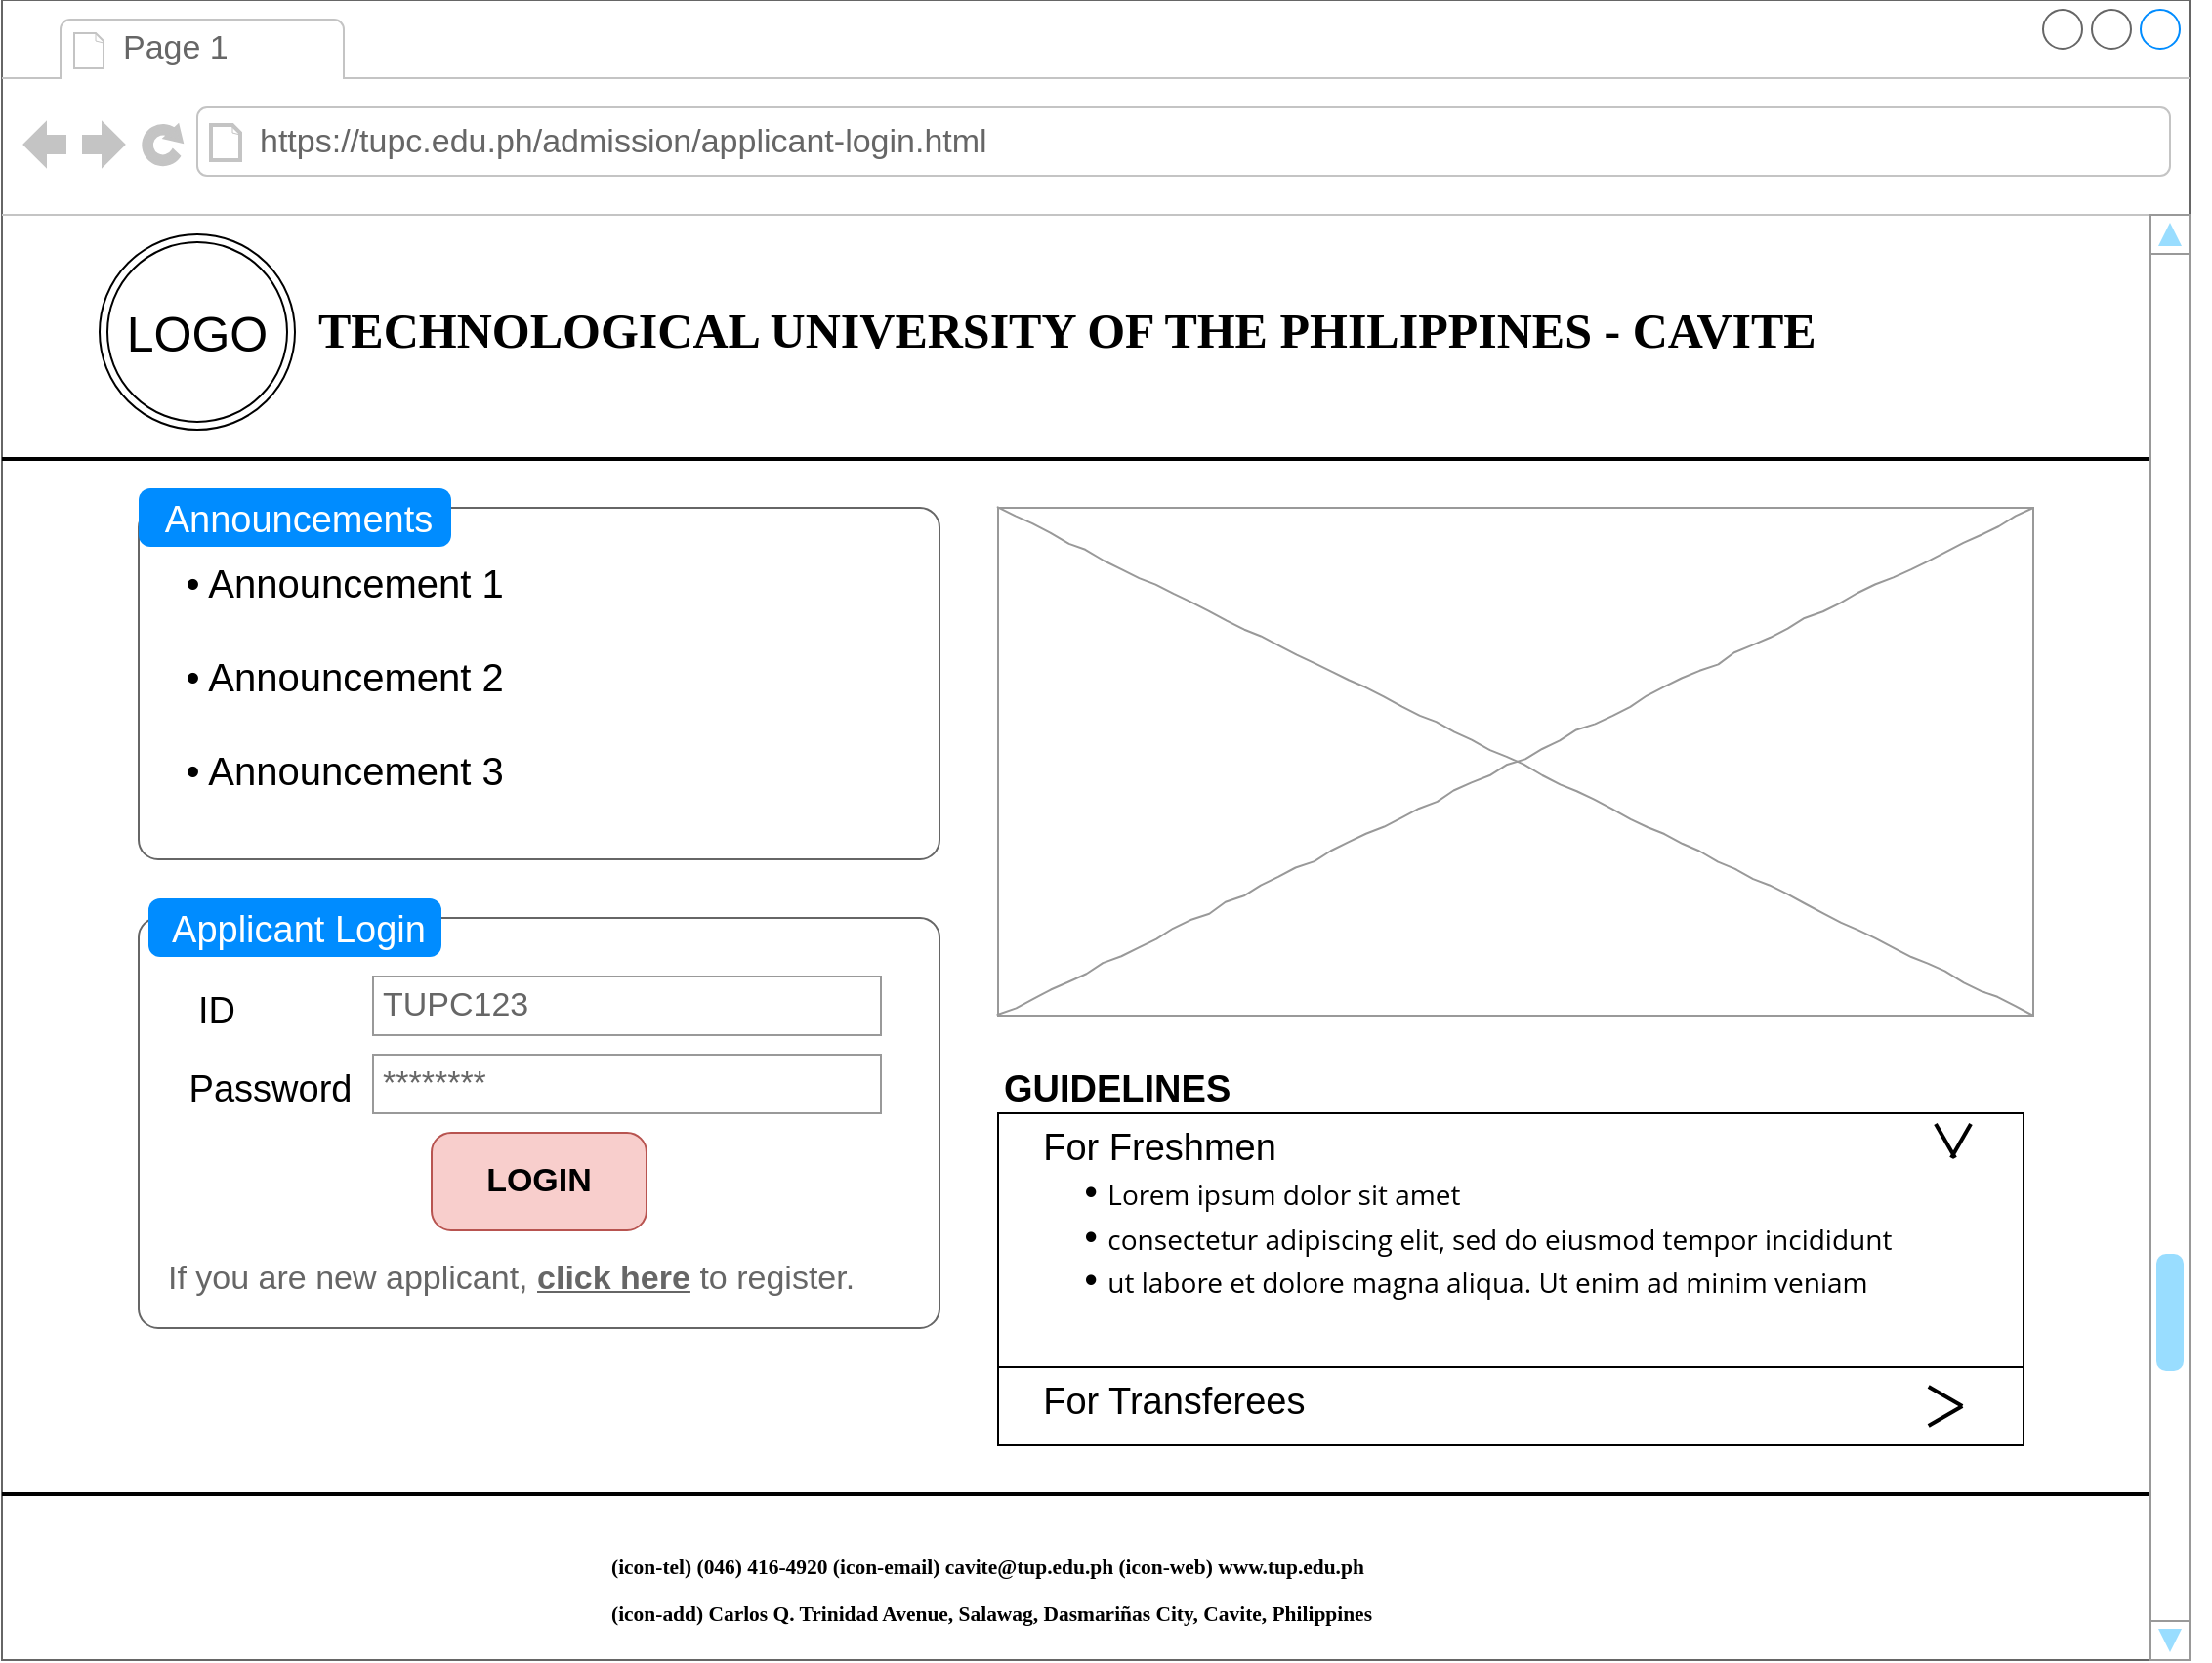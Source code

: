 <mxfile version="15.5.8" type="device"><diagram name="Page-1" id="03018318-947c-dd8e-b7a3-06fadd420f32"><mxGraphModel dx="2547" dy="767" grid="1" gridSize="10" guides="1" tooltips="1" connect="1" arrows="1" fold="1" page="1" pageScale="1" pageWidth="1100" pageHeight="850" background="none" math="0" shadow="0"><root><mxCell id="0"/><mxCell id="1" parent="0"/><mxCell id="G--8dqvZh2dxWR679S_V-2" value="" style="strokeWidth=1;shadow=0;dashed=0;align=center;html=1;shape=mxgraph.mockup.containers.browserWindow;rSize=0;strokeColor=none;strokeColor2=#008cff;strokeColor3=#c4c4c4;mainText=,;recursiveResize=0;fontSize=25;fillColor=none;" parent="1" vertex="1"><mxGeometry width="1120" height="850" as="geometry"/></mxCell><mxCell id="G--8dqvZh2dxWR679S_V-40" value="" style="line;strokeWidth=2;html=1;fontSize=25;" parent="G--8dqvZh2dxWR679S_V-2" vertex="1"><mxGeometry y="760" width="1100" height="10" as="geometry"/></mxCell><mxCell id="G--8dqvZh2dxWR679S_V-3" value="Page 1" style="strokeWidth=1;shadow=0;dashed=0;align=center;html=1;shape=mxgraph.mockup.containers.anchor;fontSize=17;fontColor=#666666;align=left;" parent="G--8dqvZh2dxWR679S_V-2" vertex="1"><mxGeometry x="60" y="12" width="110" height="26" as="geometry"/></mxCell><mxCell id="G--8dqvZh2dxWR679S_V-4" value="https://tupc.edu.ph/admission/applicant-login.html" style="strokeWidth=1;shadow=0;dashed=0;align=center;html=1;shape=mxgraph.mockup.containers.anchor;rSize=0;fontSize=17;fontColor=#666666;align=left;" parent="G--8dqvZh2dxWR679S_V-2" vertex="1"><mxGeometry x="130" y="60" width="250" height="26" as="geometry"/></mxCell><mxCell id="677b7b8949515195-27" value="&lt;h1&gt;&lt;b&gt;&lt;font style=&quot;font-size: 25px&quot;&gt;TECHNOLOGICAL UNIVERSITY OF THE PHILIPPINES - CAVITE&lt;/font&gt;&lt;/b&gt;&lt;/h1&gt;" style="text;html=1;points=[];align=left;verticalAlign=top;spacingTop=-4;fontSize=14;fontFamily=Verdana" parent="G--8dqvZh2dxWR679S_V-2" vertex="1"><mxGeometry x="160" y="130" width="540" height="60" as="geometry"/></mxCell><mxCell id="G--8dqvZh2dxWR679S_V-5" value="LOGO" style="ellipse;shape=doubleEllipse;whiteSpace=wrap;html=1;fontSize=25;" parent="G--8dqvZh2dxWR679S_V-2" vertex="1"><mxGeometry x="50" y="120" width="100" height="100" as="geometry"/></mxCell><mxCell id="677b7b8949515195-16" value="" style="verticalLabelPosition=bottom;shadow=0;dashed=0;align=center;html=1;verticalAlign=top;strokeWidth=1;shape=mxgraph.mockup.graphics.simpleIcon;strokeColor=#999999;rounded=0;labelBackgroundColor=none;fontFamily=Verdana;fontSize=14;fontColor=#000000;comic=1;" parent="G--8dqvZh2dxWR679S_V-2" vertex="1"><mxGeometry x="510" y="260" width="530" height="260" as="geometry"/></mxCell><mxCell id="G--8dqvZh2dxWR679S_V-25" value="" style="line;strokeWidth=2;html=1;fontSize=25;" parent="G--8dqvZh2dxWR679S_V-2" vertex="1"><mxGeometry y="230" width="1100" height="10" as="geometry"/></mxCell><mxCell id="G--8dqvZh2dxWR679S_V-26" value="" style="verticalLabelPosition=bottom;shadow=0;dashed=0;align=center;html=1;verticalAlign=top;strokeWidth=1;shape=mxgraph.mockup.navigation.scrollBar;strokeColor=#999999;barPos=20;fillColor2=#99ddff;strokeColor2=none;direction=north;fontSize=25;" parent="G--8dqvZh2dxWR679S_V-2" vertex="1"><mxGeometry x="1100" y="110" width="30" height="740" as="geometry"/></mxCell><mxCell id="G--8dqvZh2dxWR679S_V-27" value="    • Announcement 1&#10;&#10;    • Announcement 2&#10;&#10;    • Announcement 3" style="shape=mxgraph.mockup.containers.marginRect;rectMarginTop=10;strokeColor=#666666;strokeWidth=1;dashed=0;rounded=1;arcSize=5;recursiveResize=0;fontSize=20;labelPosition=center;verticalLabelPosition=middle;align=left;verticalAlign=middle;" parent="G--8dqvZh2dxWR679S_V-2" vertex="1"><mxGeometry x="70" y="250" width="410" height="190" as="geometry"/></mxCell><mxCell id="G--8dqvZh2dxWR679S_V-28" value="Announcements" style="shape=rect;strokeColor=none;fillColor=#008cff;strokeWidth=1;dashed=0;rounded=1;arcSize=20;fontColor=#ffffff;fontSize=19;spacing=2;spacingTop=-2;align=center;autosize=1;spacingLeft=4;resizeWidth=0;resizeHeight=0;perimeter=none;" parent="G--8dqvZh2dxWR679S_V-27" vertex="1"><mxGeometry width="160" height="30" as="geometry"/></mxCell><mxCell id="G--8dqvZh2dxWR679S_V-29" value="" style="shape=mxgraph.mockup.containers.marginRect;rectMarginTop=10;strokeColor=#666666;strokeWidth=1;dashed=0;rounded=1;arcSize=5;recursiveResize=0;fontSize=20;align=left;verticalAlign=top;" parent="G--8dqvZh2dxWR679S_V-2" vertex="1"><mxGeometry x="70" y="460" width="410" height="220" as="geometry"/></mxCell><mxCell id="G--8dqvZh2dxWR679S_V-30" value="Applicant Login" style="shape=rect;strokeColor=none;fillColor=#008cff;strokeWidth=1;dashed=0;rounded=1;arcSize=20;fontColor=#ffffff;fontSize=19;spacing=2;spacingTop=-2;align=center;autosize=1;spacingLeft=4;resizeWidth=0;resizeHeight=0;perimeter=none;" parent="G--8dqvZh2dxWR679S_V-29" vertex="1"><mxGeometry x="5" width="150" height="30" as="geometry"/></mxCell><mxCell id="G--8dqvZh2dxWR679S_V-31" value="********" style="strokeWidth=1;shadow=0;dashed=0;align=center;html=1;shape=mxgraph.mockup.forms.pwField;strokeColor=#999999;mainText=;align=left;fontColor=#666666;fontSize=17;spacingLeft=3;" parent="G--8dqvZh2dxWR679S_V-29" vertex="1"><mxGeometry x="120" y="80" width="260" height="30" as="geometry"/></mxCell><mxCell id="G--8dqvZh2dxWR679S_V-32" value="ID" style="rounded=0;whiteSpace=wrap;html=1;fontSize=19;align=center;verticalAlign=top;strokeColor=none;" parent="G--8dqvZh2dxWR679S_V-29" vertex="1"><mxGeometry x="20" y="40" width="40" height="30" as="geometry"/></mxCell><mxCell id="G--8dqvZh2dxWR679S_V-33" value="Password" style="rounded=0;whiteSpace=wrap;html=1;fontSize=19;align=center;verticalAlign=top;strokeColor=none;" parent="G--8dqvZh2dxWR679S_V-29" vertex="1"><mxGeometry x="30" y="80" width="75" height="30" as="geometry"/></mxCell><mxCell id="G--8dqvZh2dxWR679S_V-34" value="TUPC123" style="strokeWidth=1;shadow=0;dashed=0;align=center;html=1;shape=mxgraph.mockup.forms.pwField;strokeColor=#999999;mainText=;align=left;fontColor=#666666;fontSize=17;spacingLeft=3;" parent="G--8dqvZh2dxWR679S_V-29" vertex="1"><mxGeometry x="120" y="40" width="260" height="30" as="geometry"/></mxCell><mxCell id="G--8dqvZh2dxWR679S_V-35" value="LOGIN" style="strokeWidth=1;shadow=0;dashed=0;align=center;html=1;shape=mxgraph.mockup.buttons.button;strokeColor=#b85450;mainText=;buttonStyle=round;fontSize=17;fontStyle=1;fillColor=#f8cecc;whiteSpace=wrap;" parent="G--8dqvZh2dxWR679S_V-29" vertex="1"><mxGeometry x="150" y="120" width="110" height="50" as="geometry"/></mxCell><mxCell id="G--8dqvZh2dxWR679S_V-37" value="If you are new applicant, &lt;u&gt;&lt;b&gt;click here&lt;/b&gt;&lt;/u&gt; to register." style="strokeWidth=1;shadow=0;dashed=0;align=center;html=1;shape=mxgraph.mockup.forms.pwField;strokeColor=none;mainText=;align=left;fontColor=#666666;fontSize=17;spacingLeft=3;" parent="G--8dqvZh2dxWR679S_V-29" vertex="1"><mxGeometry x="10" y="180" width="220" height="30" as="geometry"/></mxCell><mxCell id="G--8dqvZh2dxWR679S_V-59" value="&lt;b&gt;GUIDELINES&lt;/b&gt;" style="rounded=1;whiteSpace=wrap;html=1;fontSize=19;strokeWidth=1;fillColor=none;align=left;verticalAlign=top;strokeColor=none;" parent="G--8dqvZh2dxWR679S_V-2" vertex="1"><mxGeometry x="511" y="540" width="525" height="30" as="geometry"/></mxCell><mxCell id="G--8dqvZh2dxWR679S_V-61" value="&amp;nbsp; &amp;nbsp; For Freshmen&lt;span&gt;&#9;&lt;/span&gt;&lt;br&gt;&lt;span&gt;&lt;span&gt;&#9;&lt;/span&gt;&lt;span&gt;&#9;&lt;/span&gt;&lt;span style=&quot;white-space: pre&quot;&gt;&#9;&lt;/span&gt;• &lt;/span&gt;&lt;span style=&quot;font-family: &amp;#34;open sans&amp;#34; , &amp;#34;arial&amp;#34; , sans-serif ; font-size: 14px ; text-align: justify ; background-color: rgb(255 , 255 , 255)&quot;&gt;Lorem ipsum dolor sit amet&lt;/span&gt;&lt;span&gt;&amp;nbsp;&lt;br&gt;&lt;span&gt;&#9;&lt;/span&gt;&lt;span style=&quot;white-space: pre&quot;&gt;&#9;&lt;/span&gt;•&amp;nbsp;&lt;/span&gt;&lt;span style=&quot;font-family: &amp;#34;open sans&amp;#34; , &amp;#34;arial&amp;#34; , sans-serif ; font-size: 14px ; text-align: justify ; background-color: rgb(255 , 255 , 255)&quot;&gt;consectetur adipiscing elit, sed do eiusmod tempor incididunt&lt;br&gt;&lt;/span&gt;&lt;span&gt;&lt;span style=&quot;white-space: pre&quot;&gt;&#9;&lt;/span&gt;•&amp;nbsp;&lt;/span&gt;&lt;span style=&quot;font-family: &amp;#34;open sans&amp;#34; , &amp;#34;arial&amp;#34; , sans-serif ; font-size: 14px ; text-align: justify ; background-color: rgb(255 , 255 , 255)&quot;&gt;ut labore et dolore magna aliqua. Ut enim ad minim veniam&lt;/span&gt;&lt;span&gt;&lt;br&gt;&lt;/span&gt;" style="rounded=0;whiteSpace=wrap;html=1;fontSize=19;strokeWidth=1;fillColor=none;align=left;verticalAlign=top;" parent="G--8dqvZh2dxWR679S_V-2" vertex="1"><mxGeometry x="510" y="570" width="525" height="130" as="geometry"/></mxCell><mxCell id="G--8dqvZh2dxWR679S_V-62" value="&amp;nbsp; &amp;nbsp; For Transferees&lt;span style=&quot;white-space: pre&quot;&gt;&#9;&lt;/span&gt;&lt;span style=&quot;white-space: pre&quot;&gt;&#9;&lt;/span&gt;&lt;span style=&quot;white-space: pre&quot;&gt;&#9;&lt;/span&gt;&lt;span style=&quot;white-space: pre&quot;&gt;&#9;&lt;/span&gt;&lt;span style=&quot;white-space: pre&quot;&gt;&#9;&lt;/span&gt;&lt;span style=&quot;white-space: pre&quot;&gt;&#9;&lt;/span&gt;&lt;span style=&quot;white-space: pre&quot;&gt;&#9;&lt;/span&gt;&lt;span style=&quot;white-space: pre&quot;&gt;&#9;&lt;/span&gt;&amp;nbsp; &amp;nbsp;" style="rounded=0;whiteSpace=wrap;html=1;fontSize=19;strokeWidth=1;fillColor=none;align=left;verticalAlign=top;" parent="G--8dqvZh2dxWR679S_V-2" vertex="1"><mxGeometry x="510" y="700" width="525" height="40" as="geometry"/></mxCell><mxCell id="G--8dqvZh2dxWR679S_V-68" value="" style="line;strokeWidth=2;direction=south;html=1;fontSize=20;fillColor=none;align=left;verticalAlign=top;rotation=-30;" parent="G--8dqvZh2dxWR679S_V-2" vertex="1"><mxGeometry x="990" y="574.2" width="10" height="20" as="geometry"/></mxCell><mxCell id="G--8dqvZh2dxWR679S_V-69" value="" style="line;strokeWidth=2;direction=south;html=1;fontSize=20;fillColor=none;align=left;verticalAlign=top;rotation=30;" parent="G--8dqvZh2dxWR679S_V-2" vertex="1"><mxGeometry x="998" y="574.2" width="10" height="20" as="geometry"/></mxCell><mxCell id="G--8dqvZh2dxWR679S_V-95" value="" style="line;strokeWidth=2;direction=south;html=1;fontSize=20;fillColor=none;align=left;verticalAlign=top;rotation=-60;" parent="G--8dqvZh2dxWR679S_V-2" vertex="1"><mxGeometry x="990" y="705" width="10" height="20" as="geometry"/></mxCell><mxCell id="G--8dqvZh2dxWR679S_V-96" value="" style="line;strokeWidth=2;direction=south;html=1;fontSize=20;fillColor=none;align=left;verticalAlign=top;rotation=-120;" parent="G--8dqvZh2dxWR679S_V-2" vertex="1"><mxGeometry x="990" y="715" width="10" height="20" as="geometry"/></mxCell><mxCell id="G--8dqvZh2dxWR679S_V-99" value="&lt;span style=&quot;font-family: &amp;#34;euphemia&amp;#34; ; font-size: 10.72px ; font-weight: 700&quot;&gt;(icon-tel) (046) 416-4920 (icon-email) cavite@tup.edu.ph (icon-web) www.tup.edu.ph&lt;br&gt;&lt;/span&gt;&lt;span style=&quot;font-family: &amp;#34;euphemia&amp;#34; ; font-size: 10.72px ; font-weight: 700&quot;&gt;(icon-add) Carlos Q. Trinidad Avenue, Salawag, Dasmariñas City, Cavite, Philippines&lt;/span&gt;&lt;span style=&quot;font-family: &amp;#34;euphemia&amp;#34; ; font-size: 10.72px ; font-weight: 700&quot;&gt;&lt;br&gt;&lt;/span&gt;" style="rounded=0;whiteSpace=wrap;html=1;fontSize=20;strokeWidth=1;fillColor=none;align=left;verticalAlign=top;strokeColor=none;" parent="G--8dqvZh2dxWR679S_V-2" vertex="1"><mxGeometry x="310" y="780" width="480" height="60" as="geometry"/></mxCell></root></mxGraphModel></diagram></mxfile>